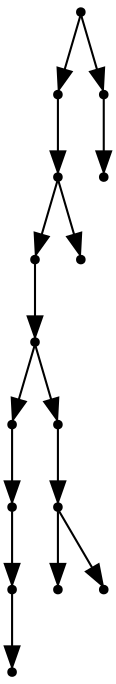 digraph {
  15 [shape=point];
  12 [shape=point];
  11 [shape=point];
  9 [shape=point];
  8 [shape=point];
  3 [shape=point];
  2 [shape=point];
  1 [shape=point];
  0 [shape=point];
  7 [shape=point];
  6 [shape=point];
  4 [shape=point];
  5 [shape=point];
  10 [shape=point];
  14 [shape=point];
  13 [shape=point];
15 -> 12;
12 -> 11;
11 -> 9;
9 -> 8;
8 -> 3;
3 -> 2;
2 -> 1;
1 -> 0;
8 -> 7;
7 -> 6;
6 -> 4;
6 -> 5;
11 -> 10;
15 -> 14;
14 -> 13;
}
